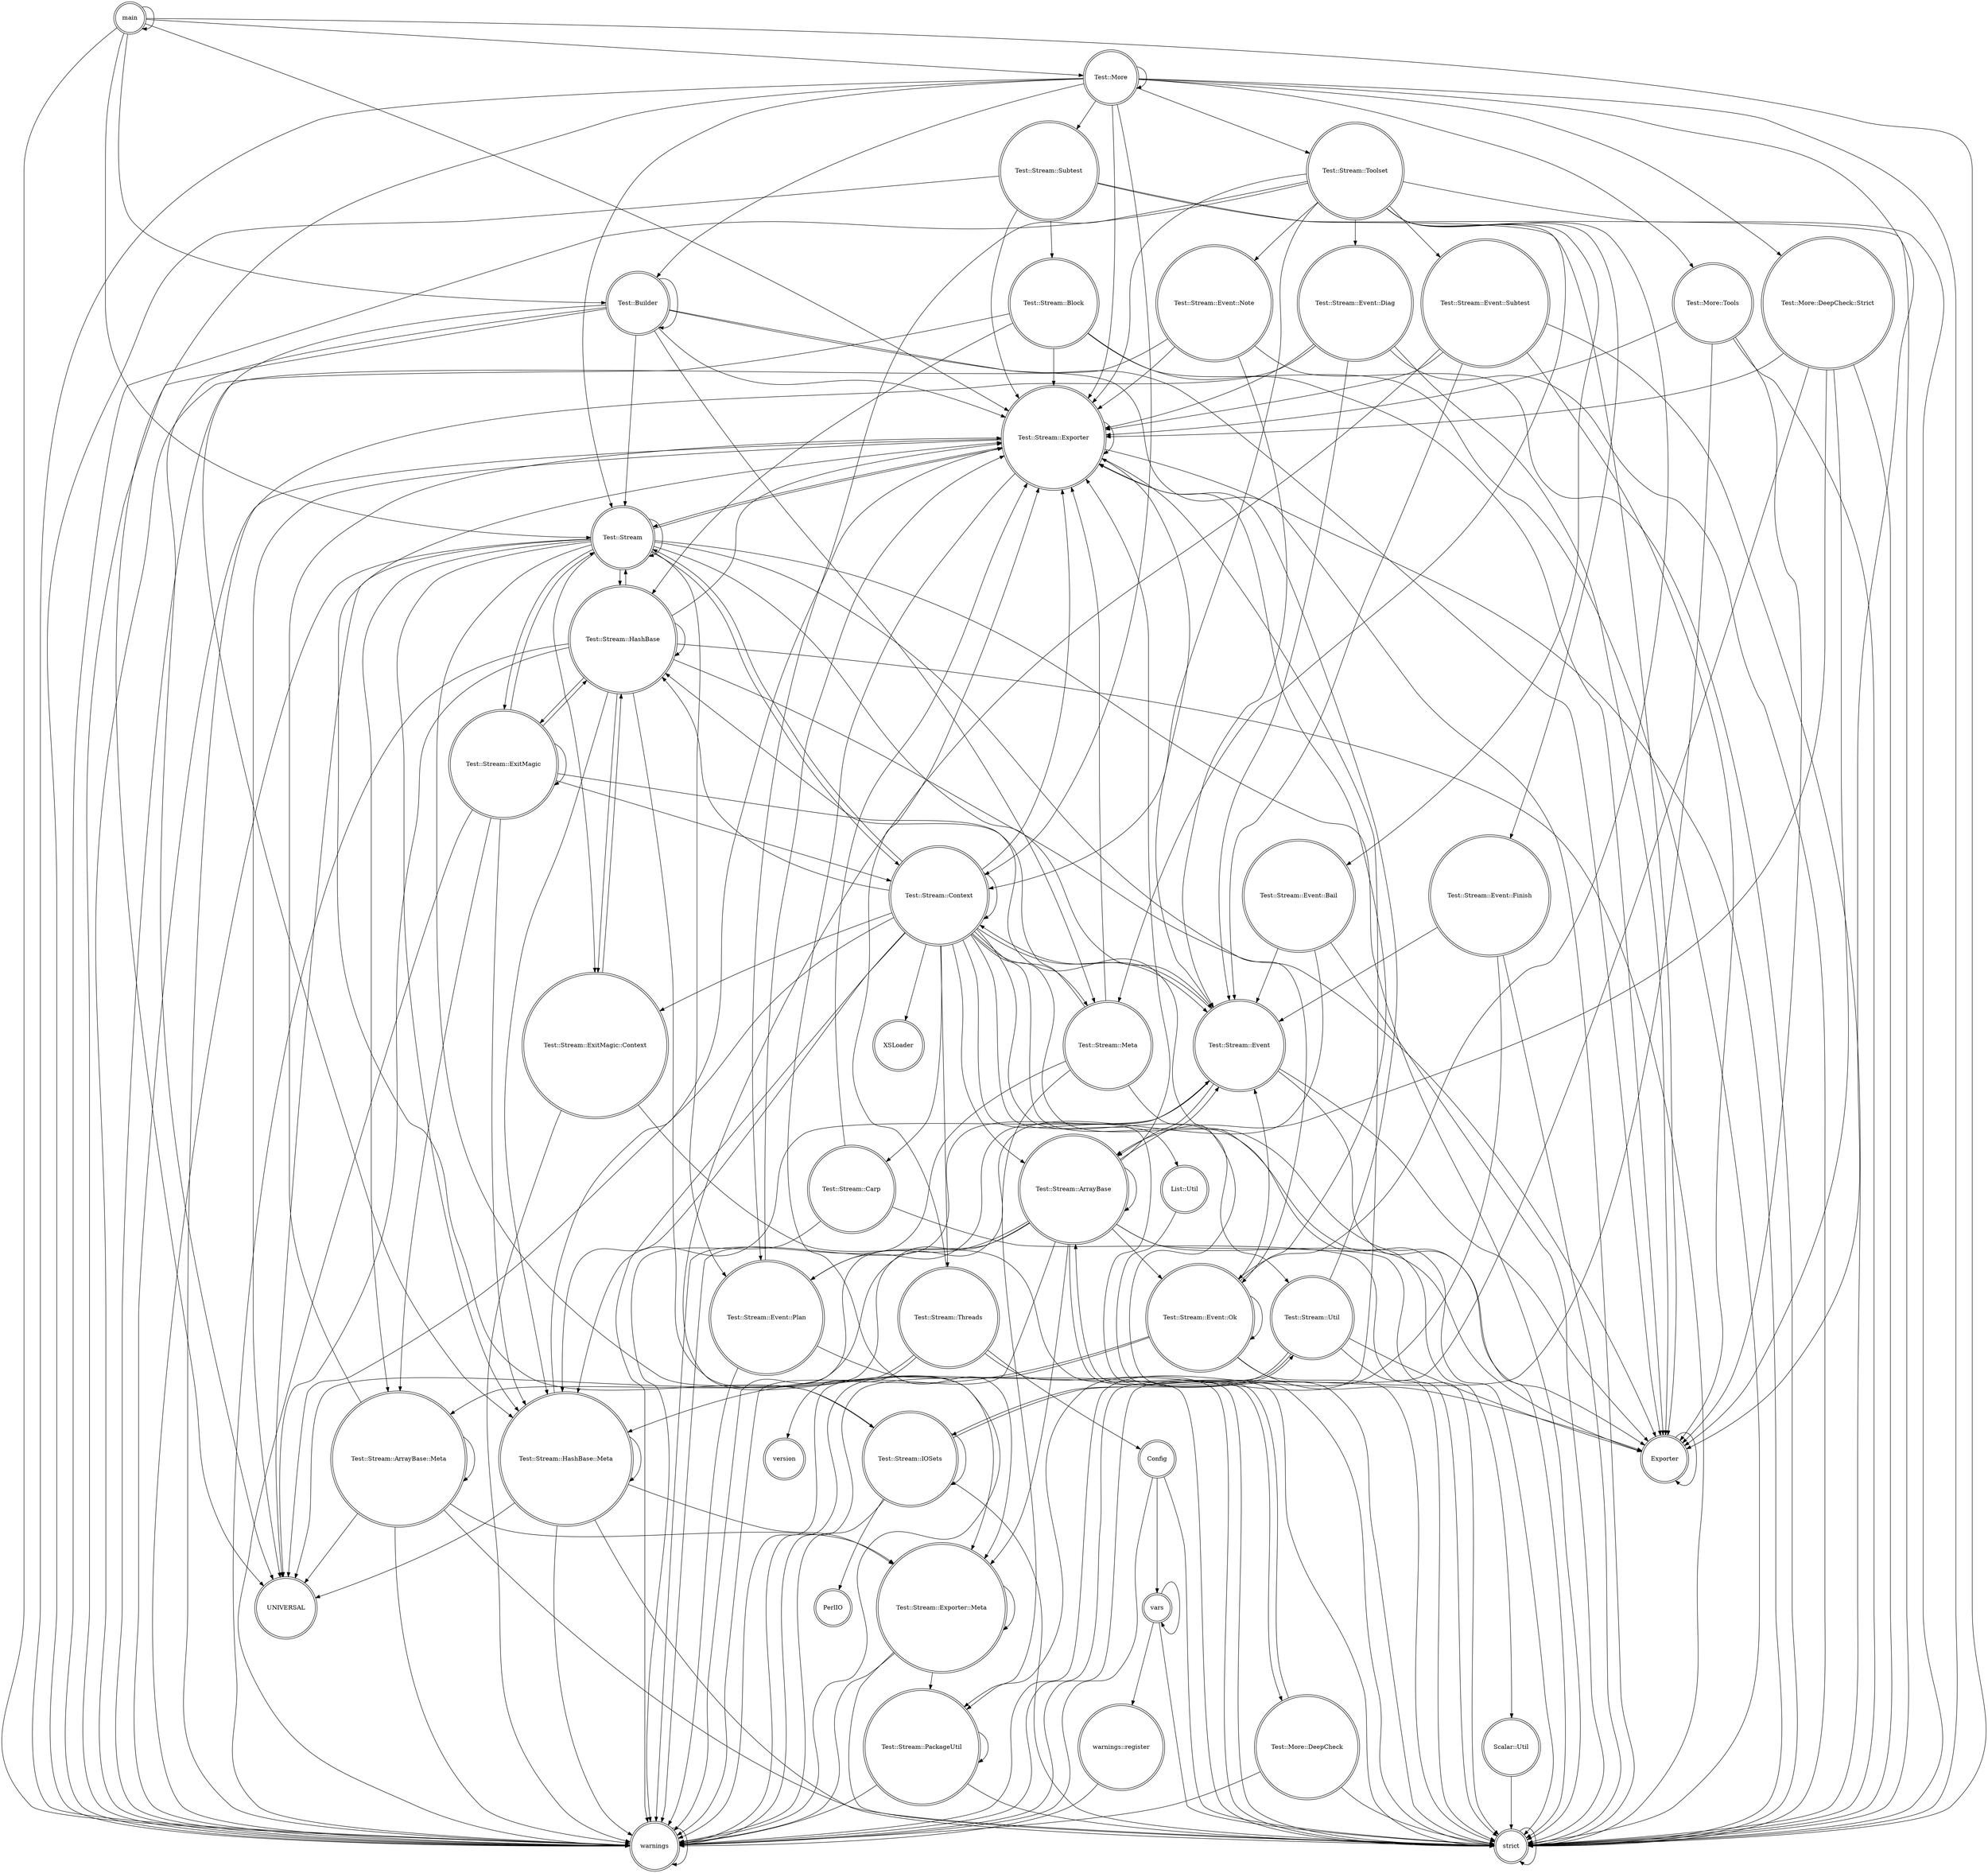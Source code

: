 digraph {
graph [overlap=false]
node [shape=doublecircle];
"Test::Stream::Toolset" -> "warnings";
"Test::Stream::Event::Note" -> "warnings";
"Test::Builder" -> "Test::Stream";
"Test::Stream::HashBase" -> "Test::Stream::ExitMagic";
"Test::Stream" -> "Test::Stream::HashBase";
"Test::Stream::HashBase" -> "Test::Stream::HashBase";
"Test::Stream::HashBase::Meta" -> "strict";
"Test::Stream::Exporter" -> "warnings";
"Test::Stream::Event" -> "Test::Stream::ArrayBase";
"Test::Stream::Toolset" -> "strict";
"Test::Stream::ArrayBase::Meta" -> "Test::Stream::Exporter";
"Test::Stream::Event::Finish" -> "strict";
"Test::Stream::Event::Ok" -> "Test::Stream::Event";
"Test::Stream::Meta" -> "Test::Stream::HashBase";
"Test::Stream::ArrayBase" -> "Test::Stream::Exporter::Meta";
"Test::Stream::Event::Diag" -> "Test::Stream::Exporter";
"Test::More" -> "UNIVERSAL";
"Test::Stream::Event::Finish" -> "Test::Stream::Event";
"Test::Stream::Exporter" -> "Test::Stream";
"Test::Stream::HashBase" -> "Test::Stream";
"main" -> "Test::Stream";
"Test::Stream::Context" -> "Test::Stream::Carp";
"Test::Stream::ArrayBase::Meta" -> "warnings";
"Test::Stream::Block" -> "strict";
"main" -> "Test::Builder";
"Test::Stream::Context" -> "Test::Stream::Exporter";
"Test::More" -> "Test::More::Tools";
"Test::Stream::Context" -> "List::Util";
"Scalar::Util" -> "strict";
"Test::Stream::HashBase::Meta" -> "UNIVERSAL";
"Test::Stream" -> "Test::Stream::ArrayBase::Meta";
"Test::Stream" -> "Test::Stream::ExitMagic::Context";
"Test::Stream::Event::Finish" -> "warnings";
"Test::Stream::Event::Ok" -> "Exporter";
"Test::Builder" -> "Exporter";
"Test::Stream::Event::Bail" -> "Test::Stream::Event";
"Test::Stream::Threads" -> "warnings";
"Test::Stream::Event::Diag" -> "Test::Stream::Event";
"Test::Stream::Exporter" -> "strict";
"Test::Stream::Event::Ok" -> "Test::Stream::Exporter";
"Test::More" -> "warnings";
"Test::Stream::Context" -> "warnings";
"Test::More" -> "Test::Stream";
"Test::Builder" -> "strict";
"Test::Stream::Util" -> "Test::Stream::IOSets";
"Test::Stream::ArrayBase" -> "Test::Stream::Event::Plan";
"main" -> "Test::More";
"Test::More::Tools" -> "Exporter";
"Test::Stream::Context" -> "Test::Stream::ArrayBase";
"Test::Stream" -> "strict";
"Test::Stream::Exporter" -> "UNIVERSAL";
"Test::Stream::ExitMagic" -> "strict";
"Config" -> "warnings";
"Test::Stream::Toolset" -> "Test::Stream::Exporter";
"Test::Stream::Exporter::Meta" -> "warnings";
"Test::More::DeepCheck" -> "Test::Stream::ArrayBase";
"Test::Stream::Subtest" -> "Test::Stream::Exporter";
"Test::Stream::Toolset" -> "Test::Stream::Event::Diag";
"Test::Stream::ExitMagic::Context" -> "strict";
"Test::Stream" -> "Test::Stream::Event";
"Test::Stream::Event::Plan" -> "Test::Stream::Event";
"Test::Stream" -> "Test::Stream::Context";
"Test::Stream::ExitMagic::Context" -> "warnings";
"Test::Stream::PackageUtil" -> "warnings";
"Test::Stream::HashBase" -> "Test::Stream::HashBase::Meta";
"Test::Stream::HashBase::Meta" -> "Test::Stream::Exporter";
"Test::Stream" -> "Test::Stream::HashBase::Meta";
"Test::Stream::ExitMagic" -> "Test::Stream::HashBase::Meta";
"Test::Stream::Exporter" -> "Test::Stream::Exporter";
"Test::Stream::ArrayBase::Meta" -> "strict";
"Test::Stream::Context" -> "Test::Stream::HashBase";
"Test::Stream::Context" -> "UNIVERSAL";
"warnings::register" -> "warnings";
"main" -> "strict";
"Test::Stream::PackageUtil" -> "Test::Stream::PackageUtil";
"Test::Stream::Toolset" -> "Test::Stream::Event::Subtest";
"Test::More" -> "Test::Builder";
"Test::More::Tools" -> "warnings";
"Test::Stream::ExitMagic" -> "Test::Stream::Context";
"Test::Stream::Event::Diag" -> "Exporter";
"Test::Stream" -> "Test::Stream";
"Test::Stream::ExitMagic" -> "Test::Stream::HashBase";
"Test::Stream::HashBase::Meta" -> "Test::Stream::HashBase::Meta";
"Test::Stream::Context" -> "Test::Stream::Context";
"Test::Stream::Context" -> "Scalar::Util";
"Test::Stream::ExitMagic::Context" -> "Test::Stream::HashBase";
"Test::Stream::Event::Bail" -> "strict";
"Test::Stream::Context" -> "Test::Stream::Threads";
"Test::Stream::Threads" -> "strict";
"Test::Stream::ArrayBase::Meta" -> "Test::Stream::ArrayBase::Meta";
"Test::More::DeepCheck::Strict" -> "Exporter";
"Test::Stream::ArrayBase" -> "Test::Stream::ArrayBase::Meta";
"Test::Builder" -> "Test::Stream::Meta";
"Test::Stream::IOSets" -> "Test::Stream::Exporter";
"Test::Stream::Meta" -> "warnings";
"Test::Stream::Meta" -> "Test::Stream::Exporter";
"Test::Stream::Context" -> "Test::Stream::Event";
"Test::Stream::Context" -> "Exporter";
"Test::Stream" -> "warnings";
"Test::Stream::Subtest" -> "warnings";
"Test::Stream::IOSets" -> "Test::Stream::Util";
"Test::Stream::ArrayBase" -> "Test::Stream::Event";
"Test::Stream::Context" -> "XSLoader";
"Exporter" -> "Exporter";
"main" -> "warnings";
"Test::Builder" -> "UNIVERSAL";
"vars" -> "vars";
"Config" -> "vars";
"Test::More" -> "strict";
"Test::Stream::Threads" -> "Config";
"Config" -> "strict";
"Test::Stream::Exporter" -> "Test::Stream::Exporter::Meta";
"Test::Stream::Carp" -> "warnings";
"Test::Stream::Event::Ok" -> "warnings";
"Test::Stream::Carp" -> "Test::Stream::Exporter";
"Test::Stream::Exporter::Meta" -> "Test::Stream::Exporter::Meta";
"Test::Stream::Exporter" -> "Test::Stream::PackageUtil";
"Test::Stream::Exporter::Meta" -> "strict";
"Test::Stream::Util" -> "strict";
"Test::Stream::Event::Diag" -> "warnings";
"Test::Stream::Context" -> "strict";
"Test::Stream::Block" -> "Test::Stream::Exporter";
"Test::Stream::Event::Diag" -> "strict";
"Test::Stream::ArrayBase" -> "Test::Stream::Exporter";
"Test::Stream::Event::Bail" -> "warnings";
"Test::More::DeepCheck" -> "warnings";
"strict" -> "strict";
"Test::More::DeepCheck::Strict" -> "strict";
"Test::Stream" -> "Test::Stream::Exporter";
"warnings" -> "warnings";
"Test::Stream::ExitMagic" -> "Test::Stream::ExitMagic";
"Test::Stream::HashBase" -> "Test::Stream::ExitMagic::Context";
"Test::Stream::ArrayBase" -> "Test::Stream::ArrayBase";
"Test::Stream::Context" -> "Test::Stream::ExitMagic::Context";
"Test::Stream::PackageUtil" -> "strict";
"Test::More::DeepCheck::Strict" -> "Test::Stream::ArrayBase";
"Test::More::DeepCheck::Strict" -> "Test::Stream::Exporter";
"Test::More::DeepCheck::Strict" -> "warnings";
"Test::Stream::IOSets" -> "PerlIO";
"Test::Stream::Event" -> "warnings";
"Test::Stream::ArrayBase" -> "Test::More::DeepCheck";
"Test::Stream::Event" -> "Test::Stream::Exporter";
"Test::Stream::Event::Ok" -> "strict";
"Test::Stream::Event::Note" -> "Test::Stream::Exporter";
"Test::Stream::IOSets" -> "warnings";
"Test::Stream" -> "Test::Stream::ExitMagic";
"Test::Stream::HashBase" -> "warnings";
"Test::Builder" -> "Test::Stream::Exporter";
"Test::More" -> "Test::Stream::Subtest";
"Test::Stream::ArrayBase" -> "Test::Stream::Event::Ok";
"Test::Stream::ArrayBase::Meta" -> "Test::Stream::Exporter::Meta";
"Test::Stream" -> "Test::Stream::Event::Ok";
"Test::Stream::Block" -> "warnings";
"Test::Stream::Event::Subtest" -> "warnings";
"Test::Stream::ExitMagic" -> "Test::Stream";
"main" -> "main";
"Test::More" -> "Exporter";
"vars" -> "warnings::register";
"Test::More" -> "Test::Stream::Toolset";
"Test::Stream::IOSets" -> "Test::Stream::IOSets";
"Test::More" -> "Test::More";
"Test::Stream::Event" -> "Test::Stream::Context";
"Test::Stream::HashBase" -> "Exporter";
"Test::Stream::Toolset" -> "Test::Stream::Event::Plan";
"Test::Stream" -> "UNIVERSAL";
"Test::More" -> "Test::Stream::Exporter";
"Test::Stream::Toolset" -> "Test::Stream::Event::Bail";
"Test::Stream::Toolset" -> "Test::Stream::Context";
"Test::Stream::ArrayBase" -> "UNIVERSAL";
"Test::Stream::HashBase::Meta" -> "warnings";
"Test::Stream::ArrayBase" -> "warnings";
"Test::Stream::HashBase" -> "UNIVERSAL";
"Test::Stream::Event::Ok" -> "Test::Stream::Event::Ok";
"Test::Stream" -> "Test::Stream::IOSets";
"Test::Stream::Toolset" -> "Test::Stream::Event::Finish";
"Test::Stream::Util" -> "Exporter";
"Test::Stream::Subtest" -> "Test::Stream::Block";
"Test::Stream::Carp" -> "strict";
"Test::Stream::ExitMagic" -> "Test::Stream::ArrayBase::Meta";
"Test::Stream::ExitMagic" -> "warnings";
"Test::Stream::Subtest" -> "strict";
"Test::Stream::Toolset" -> "Test::Stream::Event::Note";
"Test::Stream::Threads" -> "version";
"Test::Stream::HashBase::Meta" -> "Test::Stream::Exporter::Meta";
"Test::Stream::Toolset" -> "Test::Stream::Event::Ok";
"Test::Stream::Event" -> "Test::Stream::HashBase::Meta";
"Test::Stream::Toolset" -> "Test::Stream::Meta";
"Test::Stream::Event::Note" -> "strict";
"Test::Stream::Block" -> "Test::Stream::HashBase";
"Test::Stream::Event::Plan" -> "strict";
"Test::More::Tools" -> "Test::Stream::Exporter";
"Test::Stream" -> "Test::Stream::Event::Plan";
"Test::Stream::Event::Plan" -> "Test::Stream::Exporter";
"Test::Stream::Event::Ok" -> "Test::Stream::HashBase::Meta";
"Test::Stream::HashBase" -> "Test::Stream::Exporter";
"Test::Stream::ArrayBase" -> "Exporter";
"Test::Stream::HashBase" -> "strict";
"List::Util" -> "strict";
"Test::Stream::Util" -> "warnings";
"Test::Stream::Context" -> "Test::Stream::HashBase::Meta";
"Test::Builder" -> "warnings";
"Test::Stream::ArrayBase::Meta" -> "UNIVERSAL";
"Test::Stream::Util" -> "Test::Stream::Exporter";
"Test::Stream::Meta" -> "strict";
"Test::More" -> "Test::More::DeepCheck::Strict";
"Test::Stream::Event" -> "Exporter";
"Test::Stream::Event::Subtest" -> "Test::Stream::Event";
"vars" -> "strict";
"Test::Stream::Context" -> "Test::Stream";
"Test::More" -> "Test::Stream::Context";
"Test::Stream::Context" -> "Test::Stream::Meta";
"Test::Builder" -> "Test::Stream::HashBase::Meta";
"Test::Stream::HashBase" -> "Test::Stream::Exporter::Meta";
"Test::Stream::Event" -> "strict";
"Test::More::DeepCheck" -> "strict";
"Test::Stream::Exporter::Meta" -> "Test::Stream::PackageUtil";
"Test::More::Tools" -> "strict";
"Test::Builder" -> "Test::Builder";
"Test::Stream::Threads" -> "Test::Stream::Exporter";
"Test::Stream::Event::Subtest" -> "Exporter";
"Test::Stream::Meta" -> "Test::Stream::PackageUtil";
"Test::Stream::Block" -> "Exporter";
"Test::Stream::ArrayBase" -> "strict";
"Test::Stream::Event::Subtest" -> "strict";
"Test::Stream::Subtest" -> "Exporter";
"Test::Stream::Context" -> "Test::Stream::Util";
"Test::Stream::Event::Subtest" -> "Test::Stream::Exporter";
"Test::Stream::Event::Note" -> "Test::Stream::Event";
"Test::Stream::IOSets" -> "strict";
"Test::Stream::Event::Plan" -> "warnings";
"main" -> "Test::Stream::Exporter";
}
